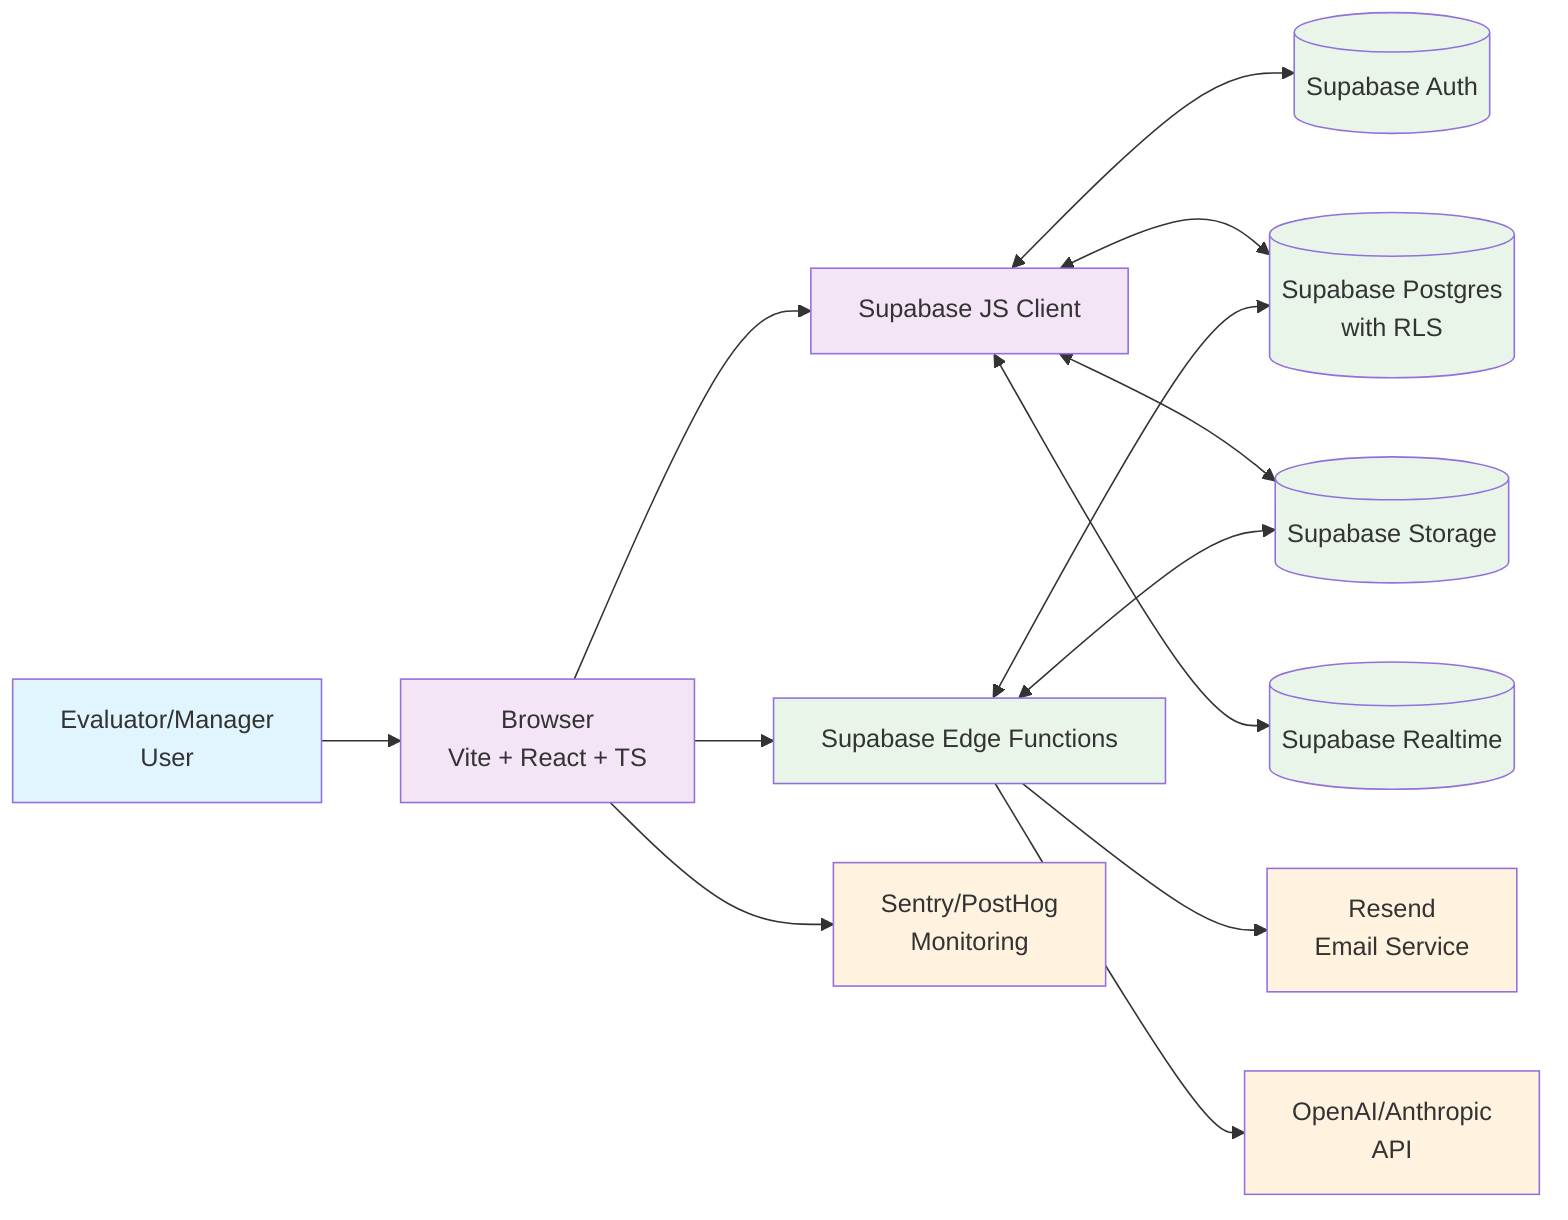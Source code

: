 flowchart LR
  user[Evaluator/Manager<br/>User]
  browser[Browser<br/>Vite + React + TS]
  sbClient[Supabase JS Client]
  edge[Supabase Edge Functions]
  db[(Supabase Postgres<br/>with RLS)]
  auth[(Supabase Auth)]
  storage[(Supabase Storage)]
  realtime[(Supabase Realtime)]
  ai[OpenAI/Anthropic<br/>API]
  email[Resend<br/>Email Service]
  monitoring[Sentry/PostHog<br/>Monitoring]

  user --> browser
  browser --> sbClient
  sbClient <--> auth
  sbClient <--> db
  sbClient <--> storage
  sbClient <--> realtime
  browser --> edge
  edge <--> db
  edge <--> storage
  edge --> email
  edge --> ai
  browser --> monitoring

  classDef user fill:#e1f5fe
  classDef frontend fill:#f3e5f5
  classDef supabase fill:#e8f5e8
  classDef external fill:#fff3e0
  
  class user user
  class browser,sbClient frontend
  class edge,db,auth,storage,realtime supabase
  class ai,email,monitoring external